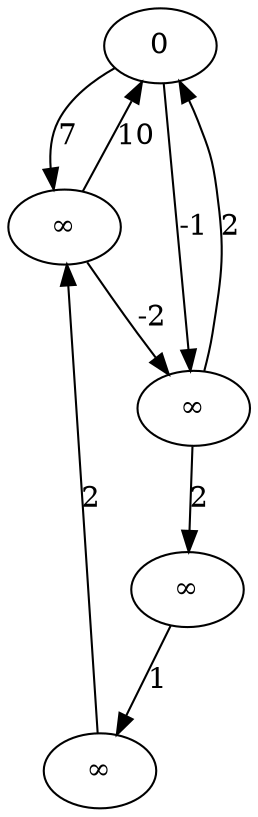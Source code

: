 strict digraph {
	0 -> 1 [label=7]
	0 -> 3 [label=-1]
	1 -> 0 [label=10]
	1 -> 3 [label=-2]
	2 -> 4 [label=1]
	3 -> 0 [label=2]
	3 -> 2 [label=2]
	4 -> 1 [label=2]
	0 [label=0]
	1 [label=∞]
	2 [label=∞]
	3 [label=∞]
	4 [label=∞]
}
